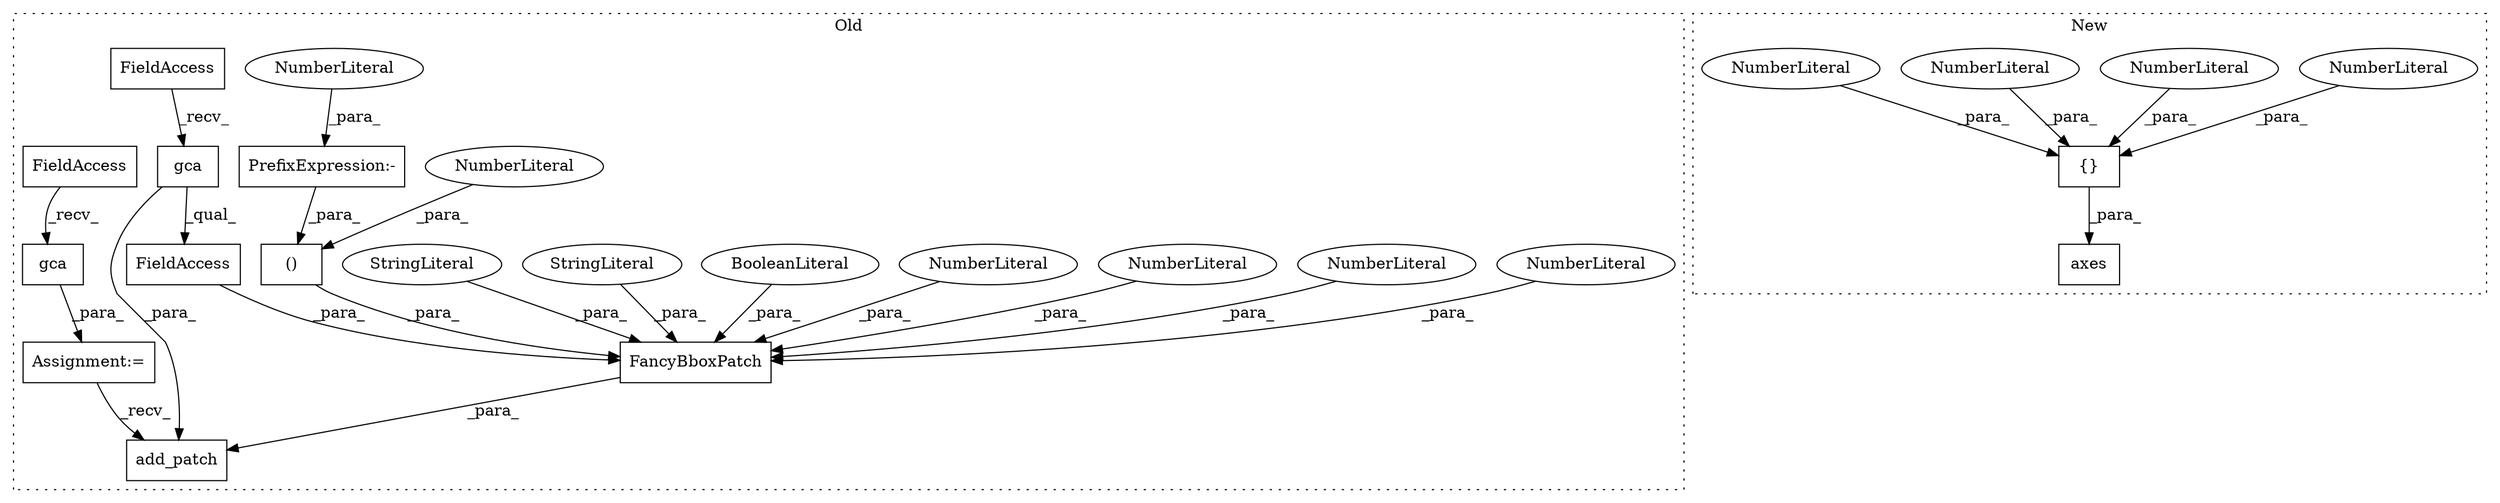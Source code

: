 digraph G {
subgraph cluster0 {
1 [label="FancyBboxPatch" a="32" s="614,737" l="20,1" shape="box"];
3 [label="()" a="106" s="634" l="22" shape="box"];
6 [label="NumberLiteral" a="34" s="652" l="4" shape="ellipse"];
10 [label="NumberLiteral" a="34" s="658" l="4" shape="ellipse"];
11 [label="NumberLiteral" a="34" s="663" l="5" shape="ellipse"];
12 [label="NumberLiteral" a="34" s="700" l="3" shape="ellipse"];
13 [label="NumberLiteral" a="34" s="690" l="1" shape="ellipse"];
14 [label="FieldAccess" a="22" s="704" l="33" shape="box"];
15 [label="BooleanLiteral" a="9" s="669" l="5" shape="ellipse"];
16 [label="StringLiteral" a="45" s="675" l="14" shape="ellipse"];
17 [label="StringLiteral" a="45" s="692" l="7" shape="ellipse"];
18 [label="PrefixExpression:-" a="38" s="634" l="1" shape="box"];
19 [label="NumberLiteral" a="34" s="635" l="4" shape="ellipse"];
20 [label="add_patch" a="32" s="604,738" l="10,1" shape="box"];
21 [label="Assignment:=" a="7" s="571" l="1" shape="box"];
22 [label="gca" a="32" s="722" l="5" shape="box"];
23 [label="FieldAccess" a="22" s="704" l="10" shape="box"];
24 [label="gca" a="32" s="590" l="5" shape="box"];
25 [label="FieldAccess" a="22" s="572" l="10" shape="box"];
label = "Old";
style="dotted";
}
subgraph cluster1 {
2 [label="axes" a="32" s="266,305" l="5,1" shape="box"];
4 [label="{}" a="4" s="282,304" l="1,1" shape="box"];
5 [label="NumberLiteral" a="34" s="283" l="5" shape="ellipse"];
7 [label="NumberLiteral" a="34" s="300" l="4" shape="ellipse"];
8 [label="NumberLiteral" a="34" s="295" l="4" shape="ellipse"];
9 [label="NumberLiteral" a="34" s="289" l="5" shape="ellipse"];
label = "New";
style="dotted";
}
1 -> 20 [label="_para_"];
3 -> 1 [label="_para_"];
4 -> 2 [label="_para_"];
5 -> 4 [label="_para_"];
6 -> 3 [label="_para_"];
7 -> 4 [label="_para_"];
8 -> 4 [label="_para_"];
9 -> 4 [label="_para_"];
10 -> 1 [label="_para_"];
11 -> 1 [label="_para_"];
12 -> 1 [label="_para_"];
13 -> 1 [label="_para_"];
14 -> 1 [label="_para_"];
15 -> 1 [label="_para_"];
16 -> 1 [label="_para_"];
17 -> 1 [label="_para_"];
18 -> 3 [label="_para_"];
19 -> 18 [label="_para_"];
21 -> 20 [label="_recv_"];
22 -> 14 [label="_qual_"];
22 -> 20 [label="_para_"];
23 -> 22 [label="_recv_"];
24 -> 21 [label="_para_"];
25 -> 24 [label="_recv_"];
}